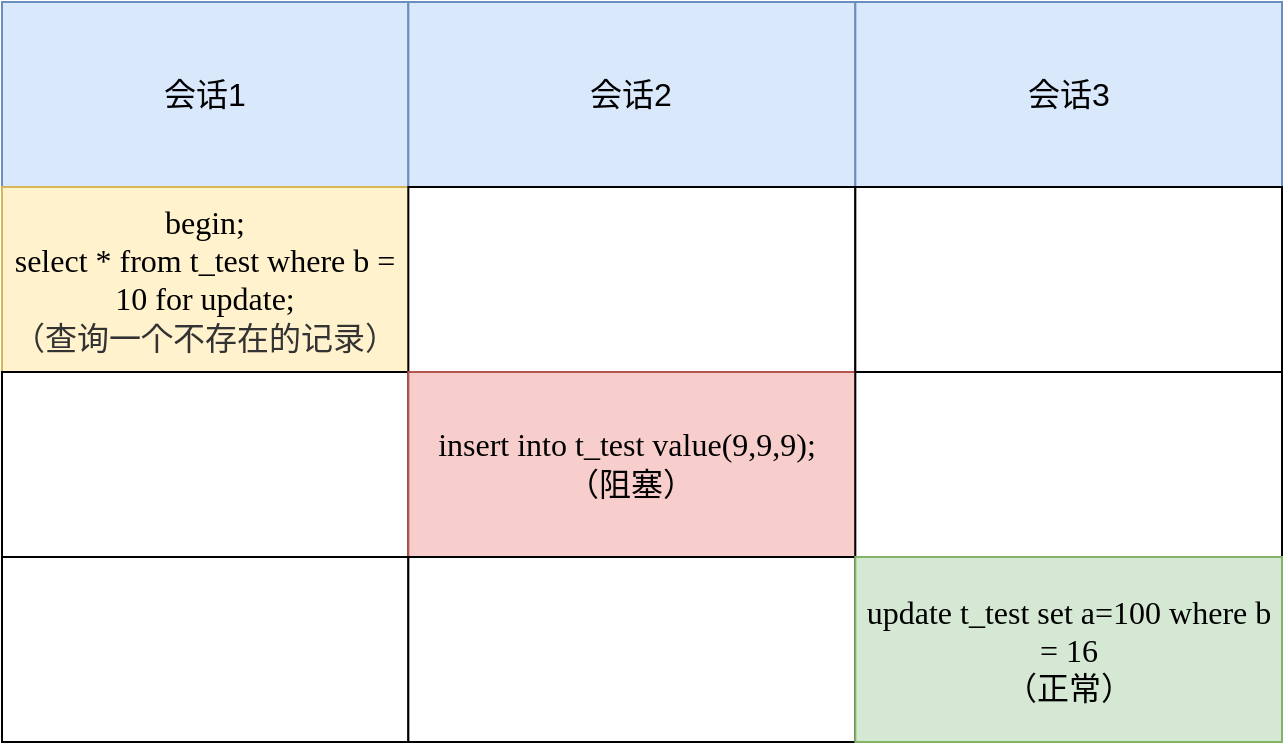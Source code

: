 <mxfile version="14.9.8" type="github">
  <diagram id="Xwd_KZjN8ccXiCpuvWrR" name="第 1 页">
    <mxGraphModel dx="946" dy="501" grid="1" gridSize="10" guides="1" tooltips="1" connect="1" arrows="1" fold="1" page="1" pageScale="1" pageWidth="827" pageHeight="1169" math="0" shadow="0">
      <root>
        <mxCell id="0" />
        <mxCell id="1" parent="0" />
        <mxCell id="2A9e8eh_rucwIgxKBVCo-14" value="" style="group" vertex="1" connectable="0" parent="1">
          <mxGeometry x="110" y="160" width="640" height="370" as="geometry" />
        </mxCell>
        <mxCell id="2A9e8eh_rucwIgxKBVCo-1" value="会话1" style="rounded=0;whiteSpace=wrap;html=1;fontSize=16;fillColor=#dae8fc;strokeColor=#6c8ebf;" vertex="1" parent="2A9e8eh_rucwIgxKBVCo-14">
          <mxGeometry width="203.175" height="92.5" as="geometry" />
        </mxCell>
        <mxCell id="2A9e8eh_rucwIgxKBVCo-2" value="会话2" style="rounded=0;whiteSpace=wrap;html=1;fontSize=16;fillColor=#dae8fc;strokeColor=#6c8ebf;" vertex="1" parent="2A9e8eh_rucwIgxKBVCo-14">
          <mxGeometry x="203.175" width="223.492" height="92.5" as="geometry" />
        </mxCell>
        <mxCell id="2A9e8eh_rucwIgxKBVCo-3" value="会话3" style="rounded=0;whiteSpace=wrap;html=1;fontSize=16;fillColor=#dae8fc;strokeColor=#6c8ebf;" vertex="1" parent="2A9e8eh_rucwIgxKBVCo-14">
          <mxGeometry x="426.667" width="213.333" height="92.5" as="geometry" />
        </mxCell>
        <mxCell id="2A9e8eh_rucwIgxKBVCo-4" value="begin;&lt;br style=&quot;font-size: 16px&quot;&gt;select * from t_test where b = 10 for update;&lt;br style=&quot;font-size: 16px&quot;&gt;&lt;span style=&quot;color: rgb(51 , 51 , 51) ; font-family: &amp;#34;helvetica neue&amp;#34; , &amp;#34;helvetica&amp;#34; , &amp;#34;arial&amp;#34; , sans-serif ; font-size: 16px ; text-align: left&quot;&gt;（查询一个不存在的记录）&lt;/span&gt;" style="rounded=0;whiteSpace=wrap;html=1;fontSize=16;align=center;fontFamily=Times New Roman;fillColor=#fff2cc;strokeColor=#d6b656;" vertex="1" parent="2A9e8eh_rucwIgxKBVCo-14">
          <mxGeometry y="92.5" width="203.175" height="92.5" as="geometry" />
        </mxCell>
        <mxCell id="2A9e8eh_rucwIgxKBVCo-5" value="" style="rounded=0;whiteSpace=wrap;html=1;fontSize=16;fontFamily=Times New Roman;" vertex="1" parent="2A9e8eh_rucwIgxKBVCo-14">
          <mxGeometry x="203.175" y="92.5" width="223.492" height="92.5" as="geometry" />
        </mxCell>
        <mxCell id="2A9e8eh_rucwIgxKBVCo-6" value="" style="rounded=0;whiteSpace=wrap;html=1;fontSize=16;fontFamily=Times New Roman;" vertex="1" parent="2A9e8eh_rucwIgxKBVCo-14">
          <mxGeometry x="426.667" y="92.5" width="213.333" height="92.5" as="geometry" />
        </mxCell>
        <mxCell id="2A9e8eh_rucwIgxKBVCo-7" value="" style="rounded=0;whiteSpace=wrap;html=1;fontSize=16;align=center;fontFamily=Times New Roman;" vertex="1" parent="2A9e8eh_rucwIgxKBVCo-14">
          <mxGeometry y="185.0" width="203.175" height="92.5" as="geometry" />
        </mxCell>
        <mxCell id="2A9e8eh_rucwIgxKBVCo-8" value="insert into t_test value(9,9,9);&amp;nbsp;&lt;br&gt;（阻塞）" style="rounded=0;whiteSpace=wrap;html=1;fontSize=16;fontFamily=Times New Roman;fillColor=#f8cecc;strokeColor=#b85450;" vertex="1" parent="2A9e8eh_rucwIgxKBVCo-14">
          <mxGeometry x="203.175" y="185.0" width="223.492" height="92.5" as="geometry" />
        </mxCell>
        <mxCell id="2A9e8eh_rucwIgxKBVCo-9" value="" style="rounded=0;whiteSpace=wrap;html=1;fontSize=16;fontFamily=Times New Roman;" vertex="1" parent="2A9e8eh_rucwIgxKBVCo-14">
          <mxGeometry x="426.667" y="185.0" width="213.333" height="92.5" as="geometry" />
        </mxCell>
        <mxCell id="2A9e8eh_rucwIgxKBVCo-10" value="" style="rounded=0;whiteSpace=wrap;html=1;fontSize=16;align=center;fontFamily=Times New Roman;" vertex="1" parent="2A9e8eh_rucwIgxKBVCo-14">
          <mxGeometry y="277.5" width="203.175" height="92.5" as="geometry" />
        </mxCell>
        <mxCell id="2A9e8eh_rucwIgxKBVCo-11" value="" style="rounded=0;whiteSpace=wrap;html=1;fontSize=16;fontFamily=Times New Roman;" vertex="1" parent="2A9e8eh_rucwIgxKBVCo-14">
          <mxGeometry x="203.175" y="277.5" width="223.492" height="92.5" as="geometry" />
        </mxCell>
        <mxCell id="2A9e8eh_rucwIgxKBVCo-12" value="update t_test set a=100 where b = 16&lt;span style=&quot;font-size: 16px&quot;&gt;&lt;br style=&quot;font-size: 16px&quot;&gt;（正常）&lt;br style=&quot;font-size: 16px&quot;&gt;&lt;/span&gt;" style="rounded=0;whiteSpace=wrap;html=1;fontSize=16;fontFamily=Times New Roman;align=center;fillColor=#d5e8d4;strokeColor=#82b366;" vertex="1" parent="2A9e8eh_rucwIgxKBVCo-14">
          <mxGeometry x="426.667" y="277.5" width="213.333" height="92.5" as="geometry" />
        </mxCell>
      </root>
    </mxGraphModel>
  </diagram>
</mxfile>
